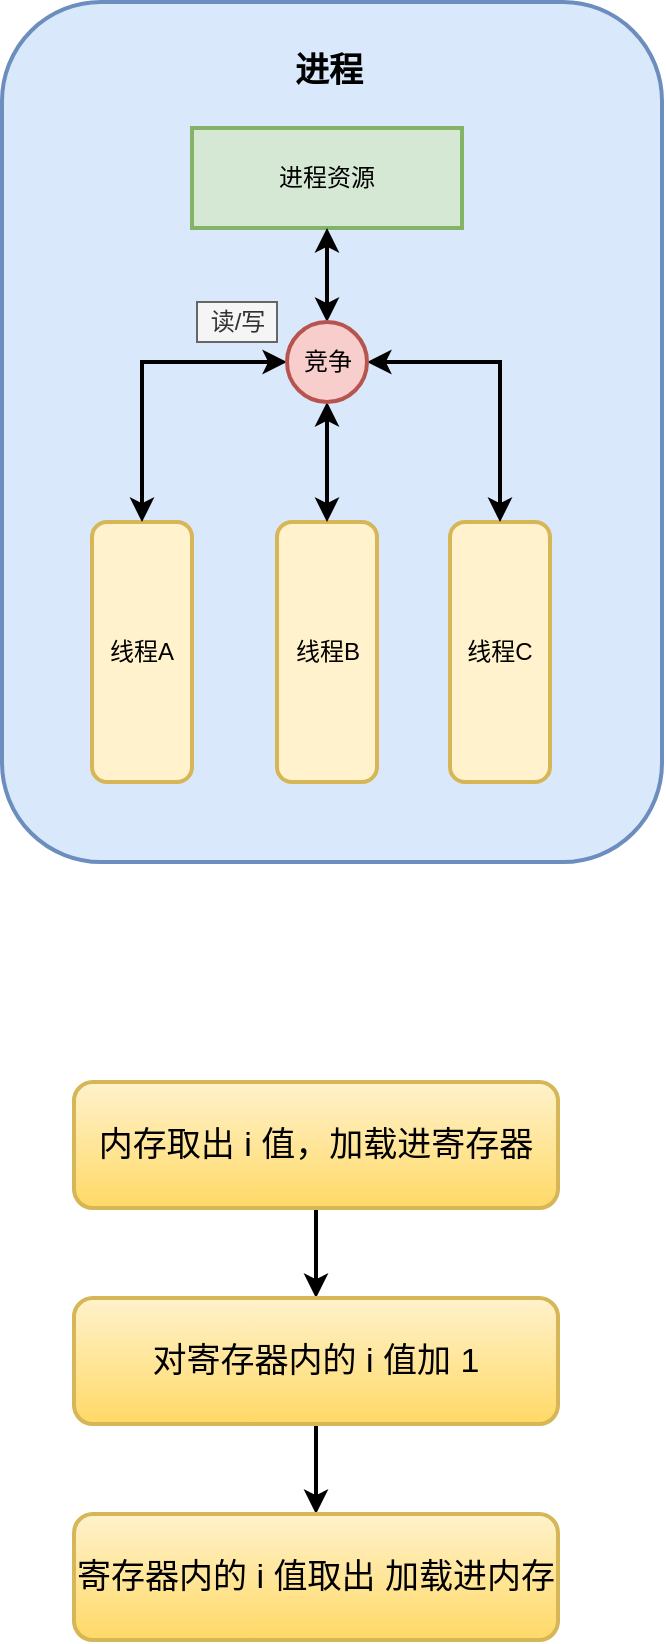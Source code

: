 <mxfile version="14.2.2" type="github" pages="4">
  <diagram id="dfUOYU3nvCvd80Qgg6J4" name="Page-1">
    <mxGraphModel dx="1422" dy="762" grid="0" gridSize="10" guides="1" tooltips="1" connect="1" arrows="1" fold="1" page="1" pageScale="1" pageWidth="827" pageHeight="1169" math="0" shadow="0">
      <root>
        <mxCell id="0" />
        <mxCell id="1" parent="0" />
        <mxCell id="VtjjFmpR8iFEWMvWRzmt-4" value="" style="rounded=1;whiteSpace=wrap;html=1;strokeWidth=2;fillColor=#dae8fc;strokeColor=#6c8ebf;" parent="1" vertex="1">
          <mxGeometry x="260" y="130" width="330" height="430" as="geometry" />
        </mxCell>
        <mxCell id="VtjjFmpR8iFEWMvWRzmt-1" value="线程A" style="rounded=1;whiteSpace=wrap;html=1;strokeWidth=2;fillColor=#fff2cc;strokeColor=#d6b656;" parent="1" vertex="1">
          <mxGeometry x="305" y="390" width="50" height="130" as="geometry" />
        </mxCell>
        <mxCell id="VtjjFmpR8iFEWMvWRzmt-6" value="&lt;span&gt;线程B&lt;/span&gt;" style="rounded=1;whiteSpace=wrap;html=1;strokeWidth=2;fillColor=#fff2cc;strokeColor=#d6b656;" parent="1" vertex="1">
          <mxGeometry x="397.5" y="390" width="50" height="130" as="geometry" />
        </mxCell>
        <mxCell id="VtjjFmpR8iFEWMvWRzmt-7" value="&lt;span&gt;线程C&lt;/span&gt;" style="rounded=1;whiteSpace=wrap;html=1;strokeWidth=2;fillColor=#fff2cc;strokeColor=#d6b656;" parent="1" vertex="1">
          <mxGeometry x="484" y="390" width="50" height="130" as="geometry" />
        </mxCell>
        <mxCell id="VtjjFmpR8iFEWMvWRzmt-8" value="进程资源" style="rounded=0;whiteSpace=wrap;html=1;strokeWidth=2;fillColor=#d5e8d4;strokeColor=#82b366;" parent="1" vertex="1">
          <mxGeometry x="355" y="193" width="135" height="50" as="geometry" />
        </mxCell>
        <mxCell id="VtjjFmpR8iFEWMvWRzmt-10" style="edgeStyle=orthogonalEdgeStyle;rounded=0;orthogonalLoop=1;jettySize=auto;html=1;entryX=0.5;entryY=1;entryDx=0;entryDy=0;strokeWidth=2;endArrow=classic;endFill=1;startArrow=classic;startFill=1;" parent="1" source="VtjjFmpR8iFEWMvWRzmt-9" target="VtjjFmpR8iFEWMvWRzmt-8" edge="1">
          <mxGeometry relative="1" as="geometry" />
        </mxCell>
        <mxCell id="VtjjFmpR8iFEWMvWRzmt-15" style="edgeStyle=orthogonalEdgeStyle;rounded=0;orthogonalLoop=1;jettySize=auto;html=1;startArrow=classic;startFill=1;endArrow=classic;endFill=1;strokeWidth=2;" parent="1" source="VtjjFmpR8iFEWMvWRzmt-9" target="VtjjFmpR8iFEWMvWRzmt-1" edge="1">
          <mxGeometry relative="1" as="geometry" />
        </mxCell>
        <mxCell id="VtjjFmpR8iFEWMvWRzmt-16" style="edgeStyle=orthogonalEdgeStyle;rounded=0;orthogonalLoop=1;jettySize=auto;html=1;startArrow=classic;startFill=1;endArrow=classic;endFill=1;strokeWidth=2;" parent="1" source="VtjjFmpR8iFEWMvWRzmt-9" target="VtjjFmpR8iFEWMvWRzmt-6" edge="1">
          <mxGeometry relative="1" as="geometry" />
        </mxCell>
        <mxCell id="VtjjFmpR8iFEWMvWRzmt-17" style="edgeStyle=orthogonalEdgeStyle;rounded=0;orthogonalLoop=1;jettySize=auto;html=1;startArrow=classic;startFill=1;endArrow=classic;endFill=1;strokeWidth=2;" parent="1" source="VtjjFmpR8iFEWMvWRzmt-9" target="VtjjFmpR8iFEWMvWRzmt-7" edge="1">
          <mxGeometry relative="1" as="geometry" />
        </mxCell>
        <mxCell id="VtjjFmpR8iFEWMvWRzmt-9" value="竞争" style="ellipse;whiteSpace=wrap;html=1;aspect=fixed;strokeWidth=2;fillColor=#f8cecc;strokeColor=#b85450;" parent="1" vertex="1">
          <mxGeometry x="402.5" y="290" width="40" height="40" as="geometry" />
        </mxCell>
        <mxCell id="VtjjFmpR8iFEWMvWRzmt-18" value="读/写" style="text;html=1;strokeColor=#666666;fillColor=#f5f5f5;align=center;verticalAlign=middle;whiteSpace=wrap;rounded=0;fontColor=#333333;" parent="1" vertex="1">
          <mxGeometry x="357.5" y="280" width="40" height="20" as="geometry" />
        </mxCell>
        <mxCell id="VtjjFmpR8iFEWMvWRzmt-19" value="进程" style="text;html=1;align=center;verticalAlign=middle;resizable=0;points=[];autosize=1;fontStyle=1;fontSize=17;" parent="1" vertex="1">
          <mxGeometry x="397.5" y="150" width="50" height="30" as="geometry" />
        </mxCell>
        <mxCell id="VtjjFmpR8iFEWMvWRzmt-25" style="edgeStyle=orthogonalEdgeStyle;rounded=0;orthogonalLoop=1;jettySize=auto;html=1;exitX=0.5;exitY=1;exitDx=0;exitDy=0;startArrow=none;startFill=0;endArrow=classic;endFill=1;strokeWidth=2;fontSize=17;" parent="1" source="VtjjFmpR8iFEWMvWRzmt-20" target="VtjjFmpR8iFEWMvWRzmt-22" edge="1">
          <mxGeometry relative="1" as="geometry" />
        </mxCell>
        <mxCell id="VtjjFmpR8iFEWMvWRzmt-20" value="内存取出 i 值，加载进寄存器" style="rounded=1;whiteSpace=wrap;html=1;strokeWidth=2;fontSize=17;fillColor=#fff2cc;strokeColor=#d6b656;gradientColor=#ffd966;" parent="1" vertex="1">
          <mxGeometry x="296" y="670" width="242" height="63" as="geometry" />
        </mxCell>
        <mxCell id="VtjjFmpR8iFEWMvWRzmt-26" style="edgeStyle=orthogonalEdgeStyle;rounded=0;orthogonalLoop=1;jettySize=auto;html=1;entryX=0.5;entryY=0;entryDx=0;entryDy=0;startArrow=none;startFill=0;endArrow=classic;endFill=1;strokeWidth=2;fontSize=17;" parent="1" source="VtjjFmpR8iFEWMvWRzmt-22" target="VtjjFmpR8iFEWMvWRzmt-23" edge="1">
          <mxGeometry relative="1" as="geometry" />
        </mxCell>
        <mxCell id="VtjjFmpR8iFEWMvWRzmt-22" value="对寄存器内的 i 值加 1" style="rounded=1;whiteSpace=wrap;html=1;strokeWidth=2;fontSize=17;fillColor=#fff2cc;strokeColor=#d6b656;gradientColor=#ffd966;" parent="1" vertex="1">
          <mxGeometry x="296" y="778" width="242" height="63" as="geometry" />
        </mxCell>
        <mxCell id="VtjjFmpR8iFEWMvWRzmt-23" value="寄存器内的 i 值取出 加载进内存" style="rounded=1;whiteSpace=wrap;html=1;strokeWidth=2;fontSize=17;fillColor=#fff2cc;strokeColor=#d6b656;gradientColor=#ffd966;" parent="1" vertex="1">
          <mxGeometry x="296" y="886" width="242" height="63" as="geometry" />
        </mxCell>
      </root>
    </mxGraphModel>
  </diagram>
  <diagram id="RKPCg4LLafldSFskQoRQ" name="Page-2">
    <mxGraphModel dx="1422" dy="706" grid="0" gridSize="10" guides="1" tooltips="1" connect="1" arrows="1" fold="1" page="1" pageScale="1" pageWidth="1169" pageHeight="1654" math="0" shadow="0">
      <root>
        <mxCell id="x2p7T0bz7fGgUV8mMHAa-0" />
        <mxCell id="x2p7T0bz7fGgUV8mMHAa-1" parent="x2p7T0bz7fGgUV8mMHAa-0" />
        <mxCell id="x2p7T0bz7fGgUV8mMHAa-2" value="时间线" style="endArrow=classic;html=1;strokeWidth=2;fontSize=17;" parent="x2p7T0bz7fGgUV8mMHAa-1" edge="1">
          <mxGeometry relative="1" as="geometry">
            <mxPoint x="117" y="431" as="sourcePoint" />
            <mxPoint x="933" y="431" as="targetPoint" />
          </mxGeometry>
        </mxCell>
        <mxCell id="x2p7T0bz7fGgUV8mMHAa-4" value="执行" style="rounded=0;whiteSpace=wrap;html=1;strokeWidth=2;fontSize=17;align=center;fillColor=#cdeb8b;strokeColor=#36393d;" parent="x2p7T0bz7fGgUV8mMHAa-1" vertex="1">
          <mxGeometry x="185" y="218" width="151" height="31" as="geometry" />
        </mxCell>
        <mxCell id="-XWK2JxRDEjS-rN-0LKX-2" value="执行" style="rounded=0;whiteSpace=wrap;html=1;strokeWidth=2;fontSize=17;align=center;fillColor=#cdeb8b;strokeColor=#36393d;" parent="x2p7T0bz7fGgUV8mMHAa-1" vertex="1">
          <mxGeometry x="336" y="218" width="151" height="31" as="geometry" />
        </mxCell>
        <mxCell id="-XWK2JxRDEjS-rN-0LKX-3" value="未执行" style="rounded=0;whiteSpace=wrap;html=1;strokeWidth=2;fontSize=17;align=center;fillColor=#ffcccc;strokeColor=#36393d;" parent="x2p7T0bz7fGgUV8mMHAa-1" vertex="1">
          <mxGeometry x="486" y="218" width="272" height="31" as="geometry" />
        </mxCell>
        <mxCell id="-XWK2JxRDEjS-rN-0LKX-4" value="执行" style="rounded=0;whiteSpace=wrap;html=1;strokeWidth=2;fontSize=17;align=center;fillColor=#cdeb8b;strokeColor=#36393d;" parent="x2p7T0bz7fGgUV8mMHAa-1" vertex="1">
          <mxGeometry x="754" y="218" width="151" height="31" as="geometry" />
        </mxCell>
        <mxCell id="-XWK2JxRDEjS-rN-0LKX-8" value="未执行" style="rounded=0;whiteSpace=wrap;html=1;strokeWidth=2;fontSize=17;align=center;fillColor=#ffcccc;strokeColor=#36393d;" parent="x2p7T0bz7fGgUV8mMHAa-1" vertex="1">
          <mxGeometry x="755" y="353" width="151" height="31" as="geometry" />
        </mxCell>
        <mxCell id="-XWK2JxRDEjS-rN-0LKX-10" value="未执行" style="rounded=0;whiteSpace=wrap;html=1;strokeWidth=2;fontSize=17;align=center;fillColor=#ffcccc;strokeColor=#36393d;" parent="x2p7T0bz7fGgUV8mMHAa-1" vertex="1">
          <mxGeometry x="185" y="353" width="301" height="31" as="geometry" />
        </mxCell>
        <mxCell id="-XWK2JxRDEjS-rN-0LKX-13" value="执行" style="rounded=0;whiteSpace=wrap;html=1;strokeWidth=2;fontSize=17;align=center;fillColor=#cdeb8b;strokeColor=#36393d;" parent="x2p7T0bz7fGgUV8mMHAa-1" vertex="1">
          <mxGeometry x="486" y="353" width="269" height="31" as="geometry" />
        </mxCell>
        <mxCell id="-XWK2JxRDEjS-rN-0LKX-14" value="" style="endArrow=none;startArrow=classic;html=1;strokeWidth=2;fontSize=17;entryX=0;entryY=1;entryDx=0;entryDy=0;exitX=1;exitY=0;exitDx=0;exitDy=0;dashed=1;startFill=1;endFill=0;" parent="x2p7T0bz7fGgUV8mMHAa-1" source="-XWK2JxRDEjS-rN-0LKX-10" target="-XWK2JxRDEjS-rN-0LKX-3" edge="1">
          <mxGeometry width="50" height="50" relative="1" as="geometry">
            <mxPoint x="462" y="327" as="sourcePoint" />
            <mxPoint x="512" y="277" as="targetPoint" />
          </mxGeometry>
        </mxCell>
        <mxCell id="-XWK2JxRDEjS-rN-0LKX-15" value="" style="endArrow=classic;startArrow=none;html=1;strokeWidth=2;fontSize=17;entryX=0;entryY=1;entryDx=0;entryDy=0;exitX=1;exitY=0;exitDx=0;exitDy=0;dashed=1;endFill=1;startFill=0;" parent="x2p7T0bz7fGgUV8mMHAa-1" source="-XWK2JxRDEjS-rN-0LKX-13" target="-XWK2JxRDEjS-rN-0LKX-4" edge="1">
          <mxGeometry width="50" height="50" relative="1" as="geometry">
            <mxPoint x="735" y="324" as="sourcePoint" />
            <mxPoint x="785" y="274" as="targetPoint" />
          </mxGeometry>
        </mxCell>
        <mxCell id="-XWK2JxRDEjS-rN-0LKX-16" value="第一步" style="text;html=1;strokeColor=none;fillColor=none;align=center;verticalAlign=middle;whiteSpace=wrap;rounded=0;fontSize=15;" parent="x2p7T0bz7fGgUV8mMHAa-1" vertex="1">
          <mxGeometry x="224.5" y="177" width="72" height="19" as="geometry" />
        </mxCell>
        <mxCell id="-XWK2JxRDEjS-rN-0LKX-19" value="第二步" style="text;html=1;strokeColor=none;fillColor=none;align=center;verticalAlign=middle;whiteSpace=wrap;rounded=0;fontSize=15;" parent="x2p7T0bz7fGgUV8mMHAa-1" vertex="1">
          <mxGeometry x="371" y="177" width="72" height="19" as="geometry" />
        </mxCell>
        <mxCell id="-XWK2JxRDEjS-rN-0LKX-20" value="第三步" style="text;html=1;strokeColor=none;fillColor=none;align=center;verticalAlign=middle;whiteSpace=wrap;rounded=0;fontSize=15;" parent="x2p7T0bz7fGgUV8mMHAa-1" vertex="1">
          <mxGeometry x="789" y="177" width="72" height="19" as="geometry" />
        </mxCell>
        <mxCell id="-XWK2JxRDEjS-rN-0LKX-21" value="三步到位" style="text;html=1;strokeColor=none;fillColor=none;align=center;verticalAlign=middle;whiteSpace=wrap;rounded=0;fontSize=15;" parent="x2p7T0bz7fGgUV8mMHAa-1" vertex="1">
          <mxGeometry x="560" y="315" width="105" height="24" as="geometry" />
        </mxCell>
        <mxCell id="-XWK2JxRDEjS-rN-0LKX-22" value="线程A" style="text;html=1;strokeColor=none;fillColor=none;align=center;verticalAlign=middle;whiteSpace=wrap;rounded=0;fontSize=15;fontStyle=1" parent="x2p7T0bz7fGgUV8mMHAa-1" vertex="1">
          <mxGeometry x="102" y="223" width="66" height="21" as="geometry" />
        </mxCell>
        <mxCell id="-XWK2JxRDEjS-rN-0LKX-23" value="线程B" style="text;html=1;strokeColor=none;fillColor=none;align=center;verticalAlign=middle;whiteSpace=wrap;rounded=0;fontSize=15;fontStyle=1" parent="x2p7T0bz7fGgUV8mMHAa-1" vertex="1">
          <mxGeometry x="102" y="358" width="66" height="21" as="geometry" />
        </mxCell>
        <mxCell id="-XWK2JxRDEjS-rN-0LKX-26" style="edgeStyle=orthogonalEdgeStyle;rounded=0;orthogonalLoop=1;jettySize=auto;html=1;entryX=0;entryY=0;entryDx=0;entryDy=0;startArrow=none;startFill=0;endArrow=classic;endFill=1;strokeWidth=2;fontSize=15;curved=1;" parent="x2p7T0bz7fGgUV8mMHAa-1" source="-XWK2JxRDEjS-rN-0LKX-25" target="-XWK2JxRDEjS-rN-0LKX-3" edge="1">
          <mxGeometry relative="1" as="geometry" />
        </mxCell>
        <mxCell id="-XWK2JxRDEjS-rN-0LKX-25" value="时间片使用完" style="ellipse;shape=cloud;whiteSpace=wrap;html=1;strokeWidth=2;fontSize=15;align=center;fillColor=#f8cecc;strokeColor=#b85450;" parent="x2p7T0bz7fGgUV8mMHAa-1" vertex="1">
          <mxGeometry x="378" y="65" width="126" height="81" as="geometry" />
        </mxCell>
        <mxCell id="-XWK2JxRDEjS-rN-0LKX-28" style="edgeStyle=orthogonalEdgeStyle;curved=1;rounded=0;orthogonalLoop=1;jettySize=auto;html=1;entryX=0;entryY=0;entryDx=0;entryDy=0;startArrow=none;startFill=0;endArrow=classic;endFill=1;strokeWidth=2;fontSize=15;" parent="x2p7T0bz7fGgUV8mMHAa-1" source="-XWK2JxRDEjS-rN-0LKX-27" target="-XWK2JxRDEjS-rN-0LKX-4" edge="1">
          <mxGeometry relative="1" as="geometry" />
        </mxCell>
        <mxCell id="-XWK2JxRDEjS-rN-0LKX-27" value="重新调度" style="ellipse;shape=cloud;whiteSpace=wrap;html=1;strokeWidth=2;fontSize=15;align=center;fillColor=#d5e8d4;strokeColor=#82b366;" parent="x2p7T0bz7fGgUV8mMHAa-1" vertex="1">
          <mxGeometry x="714" y="65" width="126" height="81" as="geometry" />
        </mxCell>
        <mxCell id="VlO-5rjlnAQAFoWZROSW-22" style="edgeStyle=orthogonalEdgeStyle;rounded=0;orthogonalLoop=1;jettySize=auto;html=1;strokeWidth=2;" parent="x2p7T0bz7fGgUV8mMHAa-1" source="VlO-5rjlnAQAFoWZROSW-0" edge="1">
          <mxGeometry relative="1" as="geometry">
            <mxPoint x="397" y="993" as="targetPoint" />
          </mxGeometry>
        </mxCell>
        <mxCell id="VlO-5rjlnAQAFoWZROSW-0" value="线程A" style="rounded=1;whiteSpace=wrap;html=1;strokeWidth=2;fillColor=#fff2cc;strokeColor=#d6b656;" parent="x2p7T0bz7fGgUV8mMHAa-1" vertex="1">
          <mxGeometry x="337" y="549" width="120" height="60" as="geometry" />
        </mxCell>
        <mxCell id="VlO-5rjlnAQAFoWZROSW-24" style="edgeStyle=orthogonalEdgeStyle;rounded=0;orthogonalLoop=1;jettySize=auto;html=1;strokeWidth=2;" parent="x2p7T0bz7fGgUV8mMHAa-1" source="VlO-5rjlnAQAFoWZROSW-2" edge="1">
          <mxGeometry relative="1" as="geometry">
            <mxPoint x="639" y="994" as="targetPoint" />
          </mxGeometry>
        </mxCell>
        <mxCell id="VlO-5rjlnAQAFoWZROSW-2" value="线程B" style="rounded=1;whiteSpace=wrap;html=1;strokeWidth=2;fillColor=#fff2cc;strokeColor=#d6b656;" parent="x2p7T0bz7fGgUV8mMHAa-1" vertex="1">
          <mxGeometry x="579" y="552" width="120" height="60" as="geometry" />
        </mxCell>
        <mxCell id="VlO-5rjlnAQAFoWZROSW-17" value="临界区" style="rounded=1;whiteSpace=wrap;html=1;strokeWidth=2;shadow=0;sketch=0;glass=0;fillColor=#d5e8d4;strokeColor=#82b366;" parent="x2p7T0bz7fGgUV8mMHAa-1" vertex="1">
          <mxGeometry x="384.75" y="720" width="24.5" height="106" as="geometry" />
        </mxCell>
        <mxCell id="VlO-5rjlnAQAFoWZROSW-23" value="阻塞" style="rounded=1;whiteSpace=wrap;html=1;strokeWidth=2;shadow=0;sketch=0;glass=0;fillColor=#f8cecc;strokeColor=#b85450;" parent="x2p7T0bz7fGgUV8mMHAa-1" vertex="1">
          <mxGeometry x="626.75" y="720" width="24.5" height="106" as="geometry" />
        </mxCell>
        <mxCell id="VlO-5rjlnAQAFoWZROSW-25" value="临界区" style="rounded=1;whiteSpace=wrap;html=1;strokeWidth=2;shadow=0;sketch=0;glass=0;fillColor=#d5e8d4;strokeColor=#82b366;" parent="x2p7T0bz7fGgUV8mMHAa-1" vertex="1">
          <mxGeometry x="626.75" y="829" width="24.5" height="106" as="geometry" />
        </mxCell>
        <mxCell id="VlO-5rjlnAQAFoWZROSW-32" style="edgeStyle=orthogonalEdgeStyle;rounded=0;orthogonalLoop=1;jettySize=auto;html=1;entryX=0;entryY=0;entryDx=0;entryDy=0;strokeWidth=2;curved=1;" parent="x2p7T0bz7fGgUV8mMHAa-1" source="VlO-5rjlnAQAFoWZROSW-31" target="VlO-5rjlnAQAFoWZROSW-17" edge="1">
          <mxGeometry relative="1" as="geometry" />
        </mxCell>
        <mxCell id="VlO-5rjlnAQAFoWZROSW-31" value="线程A进入临界区" style="ellipse;shape=cloud;whiteSpace=wrap;html=1;rounded=1;shadow=0;glass=0;sketch=0;strokeColor=#666666;strokeWidth=2;fillColor=#f5f5f5;fontColor=#333333;" parent="x2p7T0bz7fGgUV8mMHAa-1" vertex="1">
          <mxGeometry x="202" y="636" width="133.5" height="78" as="geometry" />
        </mxCell>
        <mxCell id="VlO-5rjlnAQAFoWZROSW-34" style="edgeStyle=orthogonalEdgeStyle;curved=1;rounded=0;orthogonalLoop=1;jettySize=auto;html=1;entryX=0;entryY=1;entryDx=0;entryDy=0;strokeWidth=2;" parent="x2p7T0bz7fGgUV8mMHAa-1" source="VlO-5rjlnAQAFoWZROSW-33" target="VlO-5rjlnAQAFoWZROSW-17" edge="1">
          <mxGeometry relative="1" as="geometry" />
        </mxCell>
        <mxCell id="VlO-5rjlnAQAFoWZROSW-33" value="线程A离开临界区" style="ellipse;shape=cloud;whiteSpace=wrap;html=1;rounded=1;shadow=0;glass=0;sketch=0;strokeColor=#666666;strokeWidth=2;fillColor=#f5f5f5;fontColor=#333333;" parent="x2p7T0bz7fGgUV8mMHAa-1" vertex="1">
          <mxGeometry x="200" y="823" width="133.5" height="78" as="geometry" />
        </mxCell>
        <mxCell id="VlO-5rjlnAQAFoWZROSW-36" style="edgeStyle=orthogonalEdgeStyle;curved=1;rounded=0;orthogonalLoop=1;jettySize=auto;html=1;strokeWidth=2;" parent="x2p7T0bz7fGgUV8mMHAa-1" source="VlO-5rjlnAQAFoWZROSW-35" edge="1">
          <mxGeometry relative="1" as="geometry">
            <mxPoint x="654" y="719" as="targetPoint" />
          </mxGeometry>
        </mxCell>
        <mxCell id="VlO-5rjlnAQAFoWZROSW-35" value="线程B进入临界区失败阻塞" style="ellipse;shape=cloud;whiteSpace=wrap;html=1;rounded=1;shadow=0;glass=0;sketch=0;strokeColor=#666666;strokeWidth=2;fillColor=#f5f5f5;fontColor=#333333;" parent="x2p7T0bz7fGgUV8mMHAa-1" vertex="1">
          <mxGeometry x="690" y="621" width="201" height="90" as="geometry" />
        </mxCell>
        <mxCell id="VlO-5rjlnAQAFoWZROSW-37" value="" style="endArrow=classic;html=1;strokeWidth=2;entryX=0.75;entryY=0;entryDx=0;entryDy=0;dashed=1;" parent="x2p7T0bz7fGgUV8mMHAa-1" target="VlO-5rjlnAQAFoWZROSW-17" edge="1">
          <mxGeometry width="50" height="50" relative="1" as="geometry">
            <mxPoint x="626" y="720" as="sourcePoint" />
            <mxPoint x="543" y="720" as="targetPoint" />
          </mxGeometry>
        </mxCell>
        <mxCell id="VlO-5rjlnAQAFoWZROSW-38" value="" style="endArrow=classic;html=1;strokeWidth=2;entryX=0.75;entryY=0;entryDx=0;entryDy=0;dashed=1;" parent="x2p7T0bz7fGgUV8mMHAa-1" edge="1">
          <mxGeometry width="50" height="50" relative="1" as="geometry">
            <mxPoint x="626.75" y="825" as="sourcePoint" />
            <mxPoint x="403.875" y="825" as="targetPoint" />
          </mxGeometry>
        </mxCell>
        <mxCell id="VlO-5rjlnAQAFoWZROSW-45" style="edgeStyle=orthogonalEdgeStyle;curved=1;rounded=0;orthogonalLoop=1;jettySize=auto;html=1;entryX=1.153;entryY=0.094;entryDx=0;entryDy=0;entryPerimeter=0;strokeWidth=2;" parent="x2p7T0bz7fGgUV8mMHAa-1" source="VlO-5rjlnAQAFoWZROSW-42" target="VlO-5rjlnAQAFoWZROSW-25" edge="1">
          <mxGeometry relative="1" as="geometry" />
        </mxCell>
        <mxCell id="VlO-5rjlnAQAFoWZROSW-42" value="线程B进入临界区" style="ellipse;shape=cloud;whiteSpace=wrap;html=1;rounded=1;shadow=0;glass=0;sketch=0;strokeColor=#666666;strokeWidth=2;fillColor=#f5f5f5;fontColor=#333333;" parent="x2p7T0bz7fGgUV8mMHAa-1" vertex="1">
          <mxGeometry x="729" y="748" width="133.5" height="78" as="geometry" />
        </mxCell>
        <mxCell id="VlO-5rjlnAQAFoWZROSW-46" style="edgeStyle=orthogonalEdgeStyle;curved=1;rounded=0;orthogonalLoop=1;jettySize=auto;html=1;entryX=1;entryY=1;entryDx=0;entryDy=0;strokeWidth=2;" parent="x2p7T0bz7fGgUV8mMHAa-1" source="VlO-5rjlnAQAFoWZROSW-43" target="VlO-5rjlnAQAFoWZROSW-25" edge="1">
          <mxGeometry relative="1" as="geometry" />
        </mxCell>
        <mxCell id="VlO-5rjlnAQAFoWZROSW-43" value="线程B离开临界区" style="ellipse;shape=cloud;whiteSpace=wrap;html=1;rounded=1;shadow=0;glass=0;sketch=0;strokeColor=#666666;strokeWidth=2;fillColor=#f5f5f5;fontColor=#333333;" parent="x2p7T0bz7fGgUV8mMHAa-1" vertex="1">
          <mxGeometry x="735" y="919" width="133.5" height="78" as="geometry" />
        </mxCell>
        <mxCell id="wIPMIJS7L8fsXqEHlJ6a-1" style="edgeStyle=orthogonalEdgeStyle;rounded=0;orthogonalLoop=1;jettySize=auto;html=1;strokeWidth=2;" edge="1" parent="x2p7T0bz7fGgUV8mMHAa-1" source="wIPMIJS7L8fsXqEHlJ6a-2">
          <mxGeometry relative="1" as="geometry">
            <mxPoint x="399" y="1577" as="targetPoint" />
          </mxGeometry>
        </mxCell>
        <mxCell id="wIPMIJS7L8fsXqEHlJ6a-2" value="线程A" style="rounded=1;whiteSpace=wrap;html=1;strokeWidth=2;fillColor=#fff2cc;strokeColor=#d6b656;" vertex="1" parent="x2p7T0bz7fGgUV8mMHAa-1">
          <mxGeometry x="339" y="1133" width="120" height="60" as="geometry" />
        </mxCell>
        <mxCell id="wIPMIJS7L8fsXqEHlJ6a-3" style="edgeStyle=orthogonalEdgeStyle;rounded=0;orthogonalLoop=1;jettySize=auto;html=1;strokeWidth=2;" edge="1" parent="x2p7T0bz7fGgUV8mMHAa-1" source="wIPMIJS7L8fsXqEHlJ6a-4">
          <mxGeometry relative="1" as="geometry">
            <mxPoint x="641" y="1578" as="targetPoint" />
          </mxGeometry>
        </mxCell>
        <mxCell id="wIPMIJS7L8fsXqEHlJ6a-4" value="线程B" style="rounded=1;whiteSpace=wrap;html=1;strokeWidth=2;fillColor=#fff2cc;strokeColor=#d6b656;" vertex="1" parent="x2p7T0bz7fGgUV8mMHAa-1">
          <mxGeometry x="581" y="1136" width="120" height="60" as="geometry" />
        </mxCell>
        <mxCell id="wIPMIJS7L8fsXqEHlJ6a-5" value="临界区" style="rounded=1;whiteSpace=wrap;html=1;strokeWidth=2;shadow=0;sketch=0;glass=0;fillColor=#d5e8d4;strokeColor=#82b366;" vertex="1" parent="x2p7T0bz7fGgUV8mMHAa-1">
          <mxGeometry x="386.75" y="1304" width="24.5" height="106" as="geometry" />
        </mxCell>
        <mxCell id="wIPMIJS7L8fsXqEHlJ6a-6" value="阻塞" style="rounded=1;whiteSpace=wrap;html=1;strokeWidth=2;shadow=0;sketch=0;glass=0;fillColor=#f8cecc;strokeColor=#b85450;" vertex="1" parent="x2p7T0bz7fGgUV8mMHAa-1">
          <mxGeometry x="628.75" y="1304" width="24.5" height="106" as="geometry" />
        </mxCell>
        <mxCell id="wIPMIJS7L8fsXqEHlJ6a-7" value="临界区" style="rounded=1;whiteSpace=wrap;html=1;strokeWidth=2;shadow=0;sketch=0;glass=0;fillColor=#d5e8d4;strokeColor=#82b366;" vertex="1" parent="x2p7T0bz7fGgUV8mMHAa-1">
          <mxGeometry x="628.75" y="1413" width="24.5" height="106" as="geometry" />
        </mxCell>
        <mxCell id="wIPMIJS7L8fsXqEHlJ6a-14" value="" style="endArrow=classic;html=1;strokeWidth=2;entryX=0.75;entryY=0;entryDx=0;entryDy=0;dashed=1;" edge="1" parent="x2p7T0bz7fGgUV8mMHAa-1" target="wIPMIJS7L8fsXqEHlJ6a-5">
          <mxGeometry width="50" height="50" relative="1" as="geometry">
            <mxPoint x="628" y="1304" as="sourcePoint" />
            <mxPoint x="545" y="1304" as="targetPoint" />
          </mxGeometry>
        </mxCell>
        <mxCell id="wIPMIJS7L8fsXqEHlJ6a-15" value="" style="endArrow=classic;html=1;strokeWidth=2;entryX=0.75;entryY=0;entryDx=0;entryDy=0;dashed=1;" edge="1" parent="x2p7T0bz7fGgUV8mMHAa-1">
          <mxGeometry width="50" height="50" relative="1" as="geometry">
            <mxPoint x="628.75" y="1409" as="sourcePoint" />
            <mxPoint x="405.875" y="1409" as="targetPoint" />
          </mxGeometry>
        </mxCell>
        <mxCell id="wIPMIJS7L8fsXqEHlJ6a-22" style="edgeStyle=orthogonalEdgeStyle;rounded=0;orthogonalLoop=1;jettySize=auto;html=1;entryX=0;entryY=0;entryDx=0;entryDy=0;strokeWidth=2;curved=1;" edge="1" parent="x2p7T0bz7fGgUV8mMHAa-1" source="wIPMIJS7L8fsXqEHlJ6a-20" target="wIPMIJS7L8fsXqEHlJ6a-5">
          <mxGeometry relative="1" as="geometry" />
        </mxCell>
        <mxCell id="wIPMIJS7L8fsXqEHlJ6a-20" value="" style="aspect=fixed;pointerEvents=1;shadow=0;dashed=0;html=1;strokeColor=none;labelPosition=center;verticalLabelPosition=bottom;verticalAlign=top;align=center;fillColor=#00188D;shape=mxgraph.mscae.enterprise.lock" vertex="1" parent="x2p7T0bz7fGgUV8mMHAa-1">
          <mxGeometry x="305" y="1229" width="39" height="50" as="geometry" />
        </mxCell>
        <mxCell id="wIPMIJS7L8fsXqEHlJ6a-23" style="edgeStyle=orthogonalEdgeStyle;curved=1;rounded=0;orthogonalLoop=1;jettySize=auto;html=1;entryX=0;entryY=1;entryDx=0;entryDy=0;strokeWidth=2;" edge="1" parent="x2p7T0bz7fGgUV8mMHAa-1" source="wIPMIJS7L8fsXqEHlJ6a-21" target="wIPMIJS7L8fsXqEHlJ6a-5">
          <mxGeometry relative="1" as="geometry" />
        </mxCell>
        <mxCell id="wIPMIJS7L8fsXqEHlJ6a-21" value="" style="aspect=fixed;pointerEvents=1;shadow=0;dashed=0;html=1;strokeColor=none;labelPosition=center;verticalLabelPosition=bottom;verticalAlign=top;align=center;fillColor=#00188D;shape=mxgraph.mscae.enterprise.lock_unlocked" vertex="1" parent="x2p7T0bz7fGgUV8mMHAa-1">
          <mxGeometry x="307" y="1420" width="37" height="50" as="geometry" />
        </mxCell>
        <mxCell id="wIPMIJS7L8fsXqEHlJ6a-25" value="上锁成功" style="text;html=1;align=center;verticalAlign=middle;resizable=0;points=[];autosize=1;fontStyle=1;fontSize=14;" vertex="1" parent="x2p7T0bz7fGgUV8mMHAa-1">
          <mxGeometry x="291.5" y="1283" width="66" height="21" as="geometry" />
        </mxCell>
        <mxCell id="wIPMIJS7L8fsXqEHlJ6a-26" value="解锁成功" style="text;html=1;align=center;verticalAlign=middle;resizable=0;points=[];autosize=1;fontStyle=1;fontSize=14;" vertex="1" parent="x2p7T0bz7fGgUV8mMHAa-1">
          <mxGeometry x="292.5" y="1478" width="66" height="21" as="geometry" />
        </mxCell>
        <mxCell id="wIPMIJS7L8fsXqEHlJ6a-29" style="edgeStyle=orthogonalEdgeStyle;curved=1;rounded=0;orthogonalLoop=1;jettySize=auto;html=1;entryX=1;entryY=0;entryDx=0;entryDy=0;strokeWidth=2;fontSize=14;" edge="1" parent="x2p7T0bz7fGgUV8mMHAa-1" source="wIPMIJS7L8fsXqEHlJ6a-28" target="wIPMIJS7L8fsXqEHlJ6a-6">
          <mxGeometry relative="1" as="geometry" />
        </mxCell>
        <mxCell id="wIPMIJS7L8fsXqEHlJ6a-28" value="" style="aspect=fixed;pointerEvents=1;shadow=0;dashed=0;html=1;strokeColor=none;labelPosition=center;verticalLabelPosition=bottom;verticalAlign=top;align=center;shape=mxgraph.mscae.enterprise.lock;labelBackgroundColor=none;labelBorderColor=none;fillColor=#8D0827;" vertex="1" parent="x2p7T0bz7fGgUV8mMHAa-1">
          <mxGeometry x="699" y="1233" width="39" height="50" as="geometry" />
        </mxCell>
        <mxCell id="wIPMIJS7L8fsXqEHlJ6a-30" value="上锁失败" style="text;html=1;align=center;verticalAlign=middle;resizable=0;points=[];autosize=1;fontStyle=1;fontSize=14;" vertex="1" parent="x2p7T0bz7fGgUV8mMHAa-1">
          <mxGeometry x="685.5" y="1291" width="66" height="21" as="geometry" />
        </mxCell>
        <mxCell id="wIPMIJS7L8fsXqEHlJ6a-33" style="edgeStyle=orthogonalEdgeStyle;curved=1;rounded=0;orthogonalLoop=1;jettySize=auto;html=1;strokeWidth=2;fontSize=14;" edge="1" parent="x2p7T0bz7fGgUV8mMHAa-1" source="wIPMIJS7L8fsXqEHlJ6a-31">
          <mxGeometry relative="1" as="geometry">
            <mxPoint x="658" y="1421" as="targetPoint" />
          </mxGeometry>
        </mxCell>
        <mxCell id="wIPMIJS7L8fsXqEHlJ6a-31" value="" style="aspect=fixed;pointerEvents=1;shadow=0;dashed=0;html=1;strokeColor=none;labelPosition=center;verticalLabelPosition=bottom;verticalAlign=top;align=center;fillColor=#00188D;shape=mxgraph.mscae.enterprise.lock" vertex="1" parent="x2p7T0bz7fGgUV8mMHAa-1">
          <mxGeometry x="699" y="1360" width="39" height="50" as="geometry" />
        </mxCell>
        <mxCell id="wIPMIJS7L8fsXqEHlJ6a-32" value="唤醒&amp;amp;&amp;amp;上锁成功" style="text;html=1;align=center;verticalAlign=middle;resizable=0;points=[];autosize=1;fontStyle=1;fontSize=14;" vertex="1" parent="x2p7T0bz7fGgUV8mMHAa-1">
          <mxGeometry x="673" y="1418" width="114" height="21" as="geometry" />
        </mxCell>
        <mxCell id="wIPMIJS7L8fsXqEHlJ6a-35" style="edgeStyle=orthogonalEdgeStyle;curved=1;rounded=0;orthogonalLoop=1;jettySize=auto;html=1;entryX=1;entryY=1;entryDx=0;entryDy=0;strokeWidth=2;fontSize=14;" edge="1" parent="x2p7T0bz7fGgUV8mMHAa-1" source="wIPMIJS7L8fsXqEHlJ6a-34" target="wIPMIJS7L8fsXqEHlJ6a-7">
          <mxGeometry relative="1" as="geometry" />
        </mxCell>
        <mxCell id="wIPMIJS7L8fsXqEHlJ6a-34" value="" style="aspect=fixed;pointerEvents=1;shadow=0;dashed=0;html=1;strokeColor=none;labelPosition=center;verticalLabelPosition=bottom;verticalAlign=top;align=center;fillColor=#00188D;shape=mxgraph.mscae.enterprise.lock_unlocked" vertex="1" parent="x2p7T0bz7fGgUV8mMHAa-1">
          <mxGeometry x="699" y="1519" width="37" height="50" as="geometry" />
        </mxCell>
        <mxCell id="wIPMIJS7L8fsXqEHlJ6a-37" value="解锁成功" style="text;html=1;align=center;verticalAlign=middle;resizable=0;points=[];autosize=1;fontStyle=1;fontSize=14;" vertex="1" parent="x2p7T0bz7fGgUV8mMHAa-1">
          <mxGeometry x="684.5" y="1578" width="66" height="21" as="geometry" />
        </mxCell>
      </root>
    </mxGraphModel>
  </diagram>
  <diagram id="HmpQlwjwyJ7gjSmfwGhH" name="Page-3">
    <mxGraphModel dx="1422" dy="762" grid="0" gridSize="10" guides="1" tooltips="1" connect="1" arrows="1" fold="1" page="1" pageScale="1" pageWidth="1169" pageHeight="1654" math="0" shadow="0">
      <root>
        <mxCell id="CEcqncnBPIk6HU4p2-5_-0" />
        <mxCell id="CEcqncnBPIk6HU4p2-5_-1" parent="CEcqncnBPIk6HU4p2-5_-0" />
        <mxCell id="CEcqncnBPIk6HU4p2-5_-3" style="rounded=0;orthogonalLoop=1;jettySize=auto;html=1;strokeWidth=2;" parent="CEcqncnBPIk6HU4p2-5_-1" source="CEcqncnBPIk6HU4p2-5_-2" target="CEcqncnBPIk6HU4p2-5_-4" edge="1">
          <mxGeometry relative="1" as="geometry">
            <mxPoint x="317" y="294" as="targetPoint" />
          </mxGeometry>
        </mxCell>
        <mxCell id="CEcqncnBPIk6HU4p2-5_-2" value="开发功能" style="rounded=1;whiteSpace=wrap;html=1;shadow=0;glass=0;sketch=0;strokeColor=#82b366;strokeWidth=2;fillColor=#d5e8d4;" parent="CEcqncnBPIk6HU4p2-5_-1" vertex="1">
          <mxGeometry x="252" y="160" width="129" height="56" as="geometry" />
        </mxCell>
        <mxCell id="CEcqncnBPIk6HU4p2-5_-6" style="edgeStyle=orthogonalEdgeStyle;curved=1;rounded=0;orthogonalLoop=1;jettySize=auto;html=1;exitX=0.5;exitY=1;exitDx=0;exitDy=0;strokeWidth=2;" parent="CEcqncnBPIk6HU4p2-5_-1" source="CEcqncnBPIk6HU4p2-5_-4" target="CEcqncnBPIk6HU4p2-5_-5" edge="1">
          <mxGeometry relative="1" as="geometry" />
        </mxCell>
        <mxCell id="CEcqncnBPIk6HU4p2-5_-4" value="开发功能完成" style="rounded=1;whiteSpace=wrap;html=1;shadow=0;glass=0;sketch=0;strokeColor=#82b366;strokeWidth=2;fillColor=#d5e8d4;" parent="CEcqncnBPIk6HU4p2-5_-1" vertex="1">
          <mxGeometry x="252" y="300" width="129" height="56" as="geometry" />
        </mxCell>
        <mxCell id="CEcqncnBPIk6HU4p2-5_-7" style="edgeStyle=none;rounded=0;orthogonalLoop=1;jettySize=auto;html=1;strokeWidth=2;dashed=1;" parent="CEcqncnBPIk6HU4p2-5_-1" source="CEcqncnBPIk6HU4p2-5_-5" target="CEcqncnBPIk6HU4p2-5_-8" edge="1">
          <mxGeometry relative="1" as="geometry">
            <mxPoint x="317" y="525" as="targetPoint" />
          </mxGeometry>
        </mxCell>
        <mxCell id="CEcqncnBPIk6HU4p2-5_-26" style="edgeStyle=orthogonalEdgeStyle;rounded=0;orthogonalLoop=1;jettySize=auto;html=1;exitX=1;exitY=0.5;exitDx=0;exitDy=0;entryX=0;entryY=0.5;entryDx=0;entryDy=0;dashed=1;strokeWidth=2;" parent="CEcqncnBPIk6HU4p2-5_-1" source="CEcqncnBPIk6HU4p2-5_-5" target="CEcqncnBPIk6HU4p2-5_-17" edge="1">
          <mxGeometry relative="1" as="geometry" />
        </mxCell>
        <mxCell id="CEcqncnBPIk6HU4p2-5_-27" value="唤醒" style="edgeLabel;html=1;align=center;verticalAlign=middle;resizable=0;points=[];" parent="CEcqncnBPIk6HU4p2-5_-26" vertex="1" connectable="0">
          <mxGeometry x="-0.132" y="-4" relative="1" as="geometry">
            <mxPoint x="5" y="-7" as="offset" />
          </mxGeometry>
        </mxCell>
        <mxCell id="CEcqncnBPIk6HU4p2-5_-5" value="通知质量管控测试" style="rounded=1;whiteSpace=wrap;html=1;shadow=0;glass=0;sketch=0;strokeColor=#d6b656;strokeWidth=2;fillColor=#fff2cc;" parent="CEcqncnBPIk6HU4p2-5_-1" vertex="1">
          <mxGeometry x="252" y="422" width="129" height="56" as="geometry" />
        </mxCell>
        <mxCell id="CEcqncnBPIk6HU4p2-5_-11" style="edgeStyle=none;rounded=0;orthogonalLoop=1;jettySize=auto;html=1;entryX=0.5;entryY=0;entryDx=0;entryDy=0;strokeWidth=2;" parent="CEcqncnBPIk6HU4p2-5_-1" source="CEcqncnBPIk6HU4p2-5_-8" target="CEcqncnBPIk6HU4p2-5_-10" edge="1">
          <mxGeometry relative="1" as="geometry" />
        </mxCell>
        <mxCell id="CEcqncnBPIk6HU4p2-5_-8" value="等待质量管控通知&lt;span style=&quot;color: rgba(0 , 0 , 0 , 0) ; font-family: monospace ; font-size: 0px&quot;&gt;%3CmxGraphModel%3E%3Croot%3E%3CmxCell%20id%3D%220%22%2F%3E%3CmxCell%20id%3D%221%22%20parent%3D%220%22%2F%3E%3CmxCell%20id%3D%222%22%20value%3D%22%E9%80%9A%E7%9F%A5%E8%B4%A8%E9%87%8F%E7%AE%A1%E6%8E%A7%E6%B5%8B%E8%AF%95%22%20style%3D%22rounded%3D1%3BwhiteSpace%3Dwrap%3Bhtml%3D1%3Bshadow%3D0%3Bglass%3D0%3Bsketch%3D0%3BstrokeColor%3D%23000000%3BstrokeWidth%3D2%3BfillColor%3D%23ffffff%3B%22%20vertex%3D%221%22%20parent%3D%221%22%3E%3CmxGeometry%20x%3D%22252%22%20y%3D%22422%22%20width%3D%22129%22%20height%3D%2256%22%20as%3D%22geometry%22%2F%3E%3C%2FmxCell%3E%3C%2Froot%3E%3C%2FmxGraphModel%3Es&lt;/span&gt;" style="rounded=1;whiteSpace=wrap;html=1;shadow=0;glass=0;sketch=0;strokeColor=#b85450;strokeWidth=2;fillColor=#f8cecc;" parent="CEcqncnBPIk6HU4p2-5_-1" vertex="1">
          <mxGeometry x="252" y="550" width="129" height="56" as="geometry" />
        </mxCell>
        <mxCell id="CEcqncnBPIk6HU4p2-5_-23" style="rounded=0;orthogonalLoop=1;jettySize=auto;html=1;exitX=0.5;exitY=1;exitDx=0;exitDy=0;entryX=0;entryY=0.5;entryDx=0;entryDy=0;strokeWidth=2;edgeStyle=orthogonalEdgeStyle;" parent="CEcqncnBPIk6HU4p2-5_-1" source="CEcqncnBPIk6HU4p2-5_-10" target="CEcqncnBPIk6HU4p2-5_-2" edge="1">
          <mxGeometry relative="1" as="geometry" />
        </mxCell>
        <mxCell id="CEcqncnBPIk6HU4p2-5_-10" value="修复bug" style="rounded=1;whiteSpace=wrap;html=1;shadow=0;glass=0;sketch=0;strokeColor=#82b366;strokeWidth=2;fillColor=#d5e8d4;" parent="CEcqncnBPIk6HU4p2-5_-1" vertex="1">
          <mxGeometry x="252" y="672" width="129" height="56" as="geometry" />
        </mxCell>
        <mxCell id="CEcqncnBPIk6HU4p2-5_-12" style="rounded=0;orthogonalLoop=1;jettySize=auto;html=1;strokeWidth=2;" parent="CEcqncnBPIk6HU4p2-5_-1" source="CEcqncnBPIk6HU4p2-5_-13" target="CEcqncnBPIk6HU4p2-5_-15" edge="1">
          <mxGeometry relative="1" as="geometry">
            <mxPoint x="635" y="294" as="targetPoint" />
          </mxGeometry>
        </mxCell>
        <mxCell id="CEcqncnBPIk6HU4p2-5_-13" value="测试功能" style="rounded=1;whiteSpace=wrap;html=1;shadow=0;glass=0;sketch=0;strokeColor=#82b366;strokeWidth=2;fillColor=#d5e8d4;" parent="CEcqncnBPIk6HU4p2-5_-1" vertex="1">
          <mxGeometry x="570" y="160" width="129" height="56" as="geometry" />
        </mxCell>
        <mxCell id="CEcqncnBPIk6HU4p2-5_-14" style="edgeStyle=orthogonalEdgeStyle;curved=1;rounded=0;orthogonalLoop=1;jettySize=auto;html=1;exitX=0.5;exitY=1;exitDx=0;exitDy=0;strokeWidth=2;dashed=1;" parent="CEcqncnBPIk6HU4p2-5_-1" source="CEcqncnBPIk6HU4p2-5_-15" target="CEcqncnBPIk6HU4p2-5_-17" edge="1">
          <mxGeometry relative="1" as="geometry" />
        </mxCell>
        <mxCell id="CEcqncnBPIk6HU4p2-5_-15" value="功能是否完成？" style="rounded=1;whiteSpace=wrap;html=1;shadow=0;glass=0;sketch=0;strokeColor=#82b366;strokeWidth=2;fillColor=#d5e8d4;" parent="CEcqncnBPIk6HU4p2-5_-1" vertex="1">
          <mxGeometry x="570" y="300" width="129" height="56" as="geometry" />
        </mxCell>
        <mxCell id="CEcqncnBPIk6HU4p2-5_-16" style="edgeStyle=none;rounded=0;orthogonalLoop=1;jettySize=auto;html=1;strokeWidth=2;" parent="CEcqncnBPIk6HU4p2-5_-1" source="CEcqncnBPIk6HU4p2-5_-17" target="CEcqncnBPIk6HU4p2-5_-19" edge="1">
          <mxGeometry relative="1" as="geometry">
            <mxPoint x="635" y="525" as="targetPoint" />
          </mxGeometry>
        </mxCell>
        <mxCell id="CEcqncnBPIk6HU4p2-5_-17" value="等待研发通知" style="rounded=1;whiteSpace=wrap;html=1;shadow=0;glass=0;sketch=0;strokeColor=#b85450;strokeWidth=2;fillColor=#f8cecc;" parent="CEcqncnBPIk6HU4p2-5_-1" vertex="1">
          <mxGeometry x="570" y="422" width="129" height="56" as="geometry" />
        </mxCell>
        <mxCell id="CEcqncnBPIk6HU4p2-5_-18" style="edgeStyle=none;rounded=0;orthogonalLoop=1;jettySize=auto;html=1;entryX=0.5;entryY=0;entryDx=0;entryDy=0;strokeWidth=2;" parent="CEcqncnBPIk6HU4p2-5_-1" source="CEcqncnBPIk6HU4p2-5_-19" target="CEcqncnBPIk6HU4p2-5_-20" edge="1">
          <mxGeometry relative="1" as="geometry" />
        </mxCell>
        <mxCell id="CEcqncnBPIk6HU4p2-5_-19" value="测试功能" style="rounded=1;whiteSpace=wrap;html=1;shadow=0;glass=0;sketch=0;strokeColor=#82b366;strokeWidth=2;fillColor=#d5e8d4;" parent="CEcqncnBPIk6HU4p2-5_-1" vertex="1">
          <mxGeometry x="570" y="550" width="129" height="56" as="geometry" />
        </mxCell>
        <mxCell id="CEcqncnBPIk6HU4p2-5_-21" style="edgeStyle=orthogonalEdgeStyle;rounded=0;orthogonalLoop=1;jettySize=auto;html=1;strokeWidth=2;entryX=1;entryY=0.5;entryDx=0;entryDy=0;" parent="CEcqncnBPIk6HU4p2-5_-1" source="CEcqncnBPIk6HU4p2-5_-20" target="CEcqncnBPIk6HU4p2-5_-13" edge="1">
          <mxGeometry relative="1" as="geometry">
            <mxPoint x="1098" y="394" as="targetPoint" />
            <Array as="points">
              <mxPoint x="635" y="751" />
              <mxPoint x="719" y="751" />
              <mxPoint x="719" y="188" />
            </Array>
          </mxGeometry>
        </mxCell>
        <mxCell id="CEcqncnBPIk6HU4p2-5_-28" style="edgeStyle=orthogonalEdgeStyle;rounded=0;orthogonalLoop=1;jettySize=auto;html=1;entryX=1;entryY=0.5;entryDx=0;entryDy=0;dashed=1;strokeWidth=2;" parent="CEcqncnBPIk6HU4p2-5_-1" source="CEcqncnBPIk6HU4p2-5_-20" target="CEcqncnBPIk6HU4p2-5_-8" edge="1">
          <mxGeometry relative="1" as="geometry" />
        </mxCell>
        <mxCell id="CEcqncnBPIk6HU4p2-5_-29" value="唤醒" style="edgeLabel;html=1;align=center;verticalAlign=middle;resizable=0;points=[];" parent="CEcqncnBPIk6HU4p2-5_-28" vertex="1" connectable="0">
          <mxGeometry x="0.077" y="4" relative="1" as="geometry">
            <mxPoint x="1.5" y="8.5" as="offset" />
          </mxGeometry>
        </mxCell>
        <mxCell id="CEcqncnBPIk6HU4p2-5_-20" value="通知研发修复bug" style="rounded=1;whiteSpace=wrap;html=1;shadow=0;glass=0;sketch=0;strokeColor=#d6b656;strokeWidth=2;fillColor=#fff2cc;" parent="CEcqncnBPIk6HU4p2-5_-1" vertex="1">
          <mxGeometry x="570" y="672" width="129" height="56" as="geometry" />
        </mxCell>
        <mxCell id="CEcqncnBPIk6HU4p2-5_-24" value="等待唤醒" style="text;html=1;align=center;verticalAlign=middle;resizable=0;points=[];autosize=1;" parent="CEcqncnBPIk6HU4p2-5_-1" vertex="1">
          <mxGeometry x="568" y="376" width="58" height="18" as="geometry" />
        </mxCell>
        <mxCell id="CEcqncnBPIk6HU4p2-5_-30" value="等待唤醒" style="text;html=1;align=center;verticalAlign=middle;resizable=0;points=[];autosize=1;" parent="CEcqncnBPIk6HU4p2-5_-1" vertex="1">
          <mxGeometry x="258" y="501" width="58" height="18" as="geometry" />
        </mxCell>
        <mxCell id="CEcqncnBPIk6HU4p2-5_-31" value="研发线程" style="text;html=1;align=center;verticalAlign=middle;resizable=0;points=[];autosize=1;fontSize=20;fontStyle=1" parent="CEcqncnBPIk6HU4p2-5_-1" vertex="1">
          <mxGeometry x="271.5" y="115" width="90" height="28" as="geometry" />
        </mxCell>
        <mxCell id="CEcqncnBPIk6HU4p2-5_-32" value="质量管控线程" style="text;html=1;align=center;verticalAlign=middle;resizable=0;points=[];autosize=1;fontSize=20;fontStyle=1" parent="CEcqncnBPIk6HU4p2-5_-1" vertex="1">
          <mxGeometry x="569.5" y="115" width="130" height="28" as="geometry" />
        </mxCell>
      </root>
    </mxGraphModel>
  </diagram>
  <diagram id="J0k5hE_PBw7pLCtqpTiv" name="Page-4">
    <mxGraphModel dx="1422" dy="796" grid="0" gridSize="10" guides="1" tooltips="1" connect="1" arrows="1" fold="1" page="1" pageScale="1" pageWidth="1169" pageHeight="1654" math="0" shadow="0">
      <root>
        <mxCell id="486LeeDwOUmoNTxXMSYI-0" />
        <mxCell id="486LeeDwOUmoNTxXMSYI-1" parent="486LeeDwOUmoNTxXMSYI-0" />
        <mxCell id="486LeeDwOUmoNTxXMSYI-76" value="" style="rounded=0;whiteSpace=wrap;html=1;strokeWidth=2;align=left;" vertex="1" parent="486LeeDwOUmoNTxXMSYI-1">
          <mxGeometry x="711" y="658" width="348" height="261" as="geometry" />
        </mxCell>
        <mxCell id="486LeeDwOUmoNTxXMSYI-74" value="" style="rounded=0;whiteSpace=wrap;html=1;strokeWidth=2;align=left;" vertex="1" parent="486LeeDwOUmoNTxXMSYI-1">
          <mxGeometry x="364" y="658" width="347" height="261" as="geometry" />
        </mxCell>
        <mxCell id="486LeeDwOUmoNTxXMSYI-72" value="" style="rounded=0;whiteSpace=wrap;html=1;strokeWidth=2;align=left;" vertex="1" parent="486LeeDwOUmoNTxXMSYI-1">
          <mxGeometry x="711" y="397" width="348" height="261" as="geometry" />
        </mxCell>
        <mxCell id="486LeeDwOUmoNTxXMSYI-68" value="" style="rounded=0;whiteSpace=wrap;html=1;strokeWidth=2;align=left;" vertex="1" parent="486LeeDwOUmoNTxXMSYI-1">
          <mxGeometry x="364" y="397" width="347" height="261" as="geometry" />
        </mxCell>
        <mxCell id="486LeeDwOUmoNTxXMSYI-63" value="" style="rounded=0;whiteSpace=wrap;html=1;strokeWidth=2;align=left;" vertex="1" parent="486LeeDwOUmoNTxXMSYI-1">
          <mxGeometry x="711" y="136" width="348" height="261" as="geometry" />
        </mxCell>
        <mxCell id="486LeeDwOUmoNTxXMSYI-62" value="" style="rounded=0;whiteSpace=wrap;html=1;strokeWidth=2;align=left;" vertex="1" parent="486LeeDwOUmoNTxXMSYI-1">
          <mxGeometry x="364" y="136" width="347" height="261" as="geometry" />
        </mxCell>
        <mxCell id="486LeeDwOUmoNTxXMSYI-9" value="" style="rounded=1;whiteSpace=wrap;html=1;strokeWidth=2;fillColor=#cdeb8b;strokeColor=#36393d;" vertex="1" parent="486LeeDwOUmoNTxXMSYI-1">
          <mxGeometry x="511" y="196" width="183" height="96" as="geometry" />
        </mxCell>
        <mxCell id="486LeeDwOUmoNTxXMSYI-2" value="张三" style="shape=umlActor;verticalLabelPosition=bottom;verticalAlign=top;html=1;outlineConnect=0;" vertex="1" parent="486LeeDwOUmoNTxXMSYI-1">
          <mxGeometry x="451" y="263" width="33" height="63" as="geometry" />
        </mxCell>
        <mxCell id="486LeeDwOUmoNTxXMSYI-3" value="" style="image;html=1;image=img/lib/clip_art/people/Doctor_Woman_128x128.png" vertex="1" parent="486LeeDwOUmoNTxXMSYI-1">
          <mxGeometry x="604" y="201" width="80" height="80" as="geometry" />
        </mxCell>
        <mxCell id="486LeeDwOUmoNTxXMSYI-12" value="" style="rounded=1;whiteSpace=wrap;html=1;strokeWidth=2;fillColor=#cdeb8b;strokeColor=#36393d;" vertex="1" parent="486LeeDwOUmoNTxXMSYI-1">
          <mxGeometry x="511" y="292" width="183" height="96" as="geometry" />
        </mxCell>
        <mxCell id="486LeeDwOUmoNTxXMSYI-13" value="" style="image;html=1;image=img/lib/clip_art/people/Doctor_Woman_128x128.png" vertex="1" parent="486LeeDwOUmoNTxXMSYI-1">
          <mxGeometry x="604" y="297" width="80" height="80" as="geometry" />
        </mxCell>
        <mxCell id="486LeeDwOUmoNTxXMSYI-20" value="" style="rounded=1;whiteSpace=wrap;html=1;strokeWidth=2;fillColor=#ffcccc;strokeColor=#36393d;" vertex="1" parent="486LeeDwOUmoNTxXMSYI-1">
          <mxGeometry x="854" y="194" width="183" height="96" as="geometry" />
        </mxCell>
        <mxCell id="486LeeDwOUmoNTxXMSYI-21" value="张三" style="shape=umlActor;verticalLabelPosition=bottom;verticalAlign=top;html=1;outlineConnect=0;" vertex="1" parent="486LeeDwOUmoNTxXMSYI-1">
          <mxGeometry x="884" y="205" width="33" height="63" as="geometry" />
        </mxCell>
        <mxCell id="486LeeDwOUmoNTxXMSYI-22" value="" style="image;html=1;image=img/lib/clip_art/people/Doctor_Woman_128x128.png" vertex="1" parent="486LeeDwOUmoNTxXMSYI-1">
          <mxGeometry x="947" y="199" width="80" height="80" as="geometry" />
        </mxCell>
        <mxCell id="486LeeDwOUmoNTxXMSYI-23" value="" style="rounded=1;whiteSpace=wrap;html=1;strokeWidth=2;fillColor=#cdeb8b;strokeColor=#36393d;" vertex="1" parent="486LeeDwOUmoNTxXMSYI-1">
          <mxGeometry x="854" y="291" width="183" height="96" as="geometry" />
        </mxCell>
        <mxCell id="486LeeDwOUmoNTxXMSYI-24" value="" style="image;html=1;image=img/lib/clip_art/people/Doctor_Woman_128x128.png" vertex="1" parent="486LeeDwOUmoNTxXMSYI-1">
          <mxGeometry x="940" y="289" width="80" height="80" as="geometry" />
        </mxCell>
        <mxCell id="486LeeDwOUmoNTxXMSYI-27" value="&lt;div style=&quot;&quot;&gt;&lt;span&gt;张三接种疫苗，相当于执行了P操作，信号量-1，&lt;/span&gt;&lt;/div&gt;&lt;span&gt;只剩下一个医生了&lt;/span&gt;" style="text;html=1;align=left;verticalAlign=middle;resizable=0;points=[];autosize=1;fontStyle=1" vertex="1" parent="486LeeDwOUmoNTxXMSYI-1">
          <mxGeometry x="784" y="150" width="269" height="32" as="geometry" />
        </mxCell>
        <mxCell id="486LeeDwOUmoNTxXMSYI-32" value="&lt;span&gt;目前两个医生，相当于两个信号量&lt;/span&gt;" style="text;html=1;align=center;verticalAlign=middle;resizable=0;points=[];autosize=1;fontStyle=1" vertex="1" parent="486LeeDwOUmoNTxXMSYI-1">
          <mxGeometry x="504" y="150" width="190" height="18" as="geometry" />
        </mxCell>
        <mxCell id="486LeeDwOUmoNTxXMSYI-33" value="" style="rounded=1;whiteSpace=wrap;html=1;strokeWidth=2;fillColor=#ffcccc;strokeColor=#36393d;" vertex="1" parent="486LeeDwOUmoNTxXMSYI-1">
          <mxGeometry x="511" y="457" width="183" height="96" as="geometry" />
        </mxCell>
        <mxCell id="486LeeDwOUmoNTxXMSYI-34" value="张三" style="shape=umlActor;verticalLabelPosition=bottom;verticalAlign=top;html=1;outlineConnect=0;" vertex="1" parent="486LeeDwOUmoNTxXMSYI-1">
          <mxGeometry x="545" y="465" width="33" height="63" as="geometry" />
        </mxCell>
        <mxCell id="486LeeDwOUmoNTxXMSYI-35" value="" style="image;html=1;image=img/lib/clip_art/people/Doctor_Woman_128x128.png" vertex="1" parent="486LeeDwOUmoNTxXMSYI-1">
          <mxGeometry x="604" y="462" width="80" height="80" as="geometry" />
        </mxCell>
        <mxCell id="486LeeDwOUmoNTxXMSYI-36" value="" style="rounded=1;whiteSpace=wrap;html=1;strokeWidth=2;fillColor=#cdeb8b;strokeColor=#36393d;" vertex="1" parent="486LeeDwOUmoNTxXMSYI-1">
          <mxGeometry x="511" y="553" width="183" height="96" as="geometry" />
        </mxCell>
        <mxCell id="486LeeDwOUmoNTxXMSYI-37" value="" style="image;html=1;image=img/lib/clip_art/people/Doctor_Woman_128x128.png" vertex="1" parent="486LeeDwOUmoNTxXMSYI-1">
          <mxGeometry x="604" y="558" width="80" height="80" as="geometry" />
        </mxCell>
        <mxCell id="486LeeDwOUmoNTxXMSYI-38" value="&lt;div&gt;此时李四来了，还剩一个医生，&lt;/div&gt;&lt;div&gt;李四可以进行接种疫苗&lt;/div&gt;" style="text;html=1;align=left;verticalAlign=middle;resizable=0;points=[];autosize=1;fontStyle=1" vertex="1" parent="486LeeDwOUmoNTxXMSYI-1">
          <mxGeometry x="522" y="408" width="178" height="32" as="geometry" />
        </mxCell>
        <mxCell id="486LeeDwOUmoNTxXMSYI-40" value="李四" style="shape=umlActor;verticalLabelPosition=bottom;verticalAlign=top;html=1;outlineConnect=0;" vertex="1" parent="486LeeDwOUmoNTxXMSYI-1">
          <mxGeometry x="451" y="513" width="33" height="63" as="geometry" />
        </mxCell>
        <mxCell id="486LeeDwOUmoNTxXMSYI-41" value="" style="rounded=1;whiteSpace=wrap;html=1;strokeWidth=2;fillColor=#ffcccc;strokeColor=#36393d;" vertex="1" parent="486LeeDwOUmoNTxXMSYI-1">
          <mxGeometry x="854" y="457" width="183" height="96" as="geometry" />
        </mxCell>
        <mxCell id="486LeeDwOUmoNTxXMSYI-42" value="张三" style="shape=umlActor;verticalLabelPosition=bottom;verticalAlign=top;html=1;outlineConnect=0;" vertex="1" parent="486LeeDwOUmoNTxXMSYI-1">
          <mxGeometry x="888" y="465" width="33" height="63" as="geometry" />
        </mxCell>
        <mxCell id="486LeeDwOUmoNTxXMSYI-43" value="" style="image;html=1;image=img/lib/clip_art/people/Doctor_Woman_128x128.png" vertex="1" parent="486LeeDwOUmoNTxXMSYI-1">
          <mxGeometry x="947" y="462" width="80" height="80" as="geometry" />
        </mxCell>
        <mxCell id="486LeeDwOUmoNTxXMSYI-44" value="" style="rounded=1;whiteSpace=wrap;html=1;strokeWidth=2;fillColor=#ffcccc;strokeColor=#36393d;" vertex="1" parent="486LeeDwOUmoNTxXMSYI-1">
          <mxGeometry x="854" y="553" width="183" height="96" as="geometry" />
        </mxCell>
        <mxCell id="486LeeDwOUmoNTxXMSYI-45" value="" style="image;html=1;image=img/lib/clip_art/people/Doctor_Woman_128x128.png" vertex="1" parent="486LeeDwOUmoNTxXMSYI-1">
          <mxGeometry x="947" y="558" width="80" height="80" as="geometry" />
        </mxCell>
        <mxCell id="486LeeDwOUmoNTxXMSYI-46" value="&lt;div&gt;李四接种疫苗，相当于执行了P操作，信号量-1，&lt;/div&gt;没有医生了" style="text;html=1;align=left;verticalAlign=middle;resizable=0;points=[];autosize=1;fontStyle=1" vertex="1" parent="486LeeDwOUmoNTxXMSYI-1">
          <mxGeometry x="795" y="410.5" width="269" height="32" as="geometry" />
        </mxCell>
        <mxCell id="486LeeDwOUmoNTxXMSYI-48" value="李四" style="shape=umlActor;verticalLabelPosition=bottom;verticalAlign=top;html=1;outlineConnect=0;" vertex="1" parent="486LeeDwOUmoNTxXMSYI-1">
          <mxGeometry x="888" y="564" width="33" height="63" as="geometry" />
        </mxCell>
        <mxCell id="486LeeDwOUmoNTxXMSYI-50" value="" style="rounded=1;whiteSpace=wrap;html=1;strokeWidth=2;fillColor=#ffcccc;strokeColor=#36393d;" vertex="1" parent="486LeeDwOUmoNTxXMSYI-1">
          <mxGeometry x="511" y="719" width="183" height="96" as="geometry" />
        </mxCell>
        <mxCell id="486LeeDwOUmoNTxXMSYI-51" value="张三" style="shape=umlActor;verticalLabelPosition=bottom;verticalAlign=top;html=1;outlineConnect=0;" vertex="1" parent="486LeeDwOUmoNTxXMSYI-1">
          <mxGeometry x="545" y="727" width="33" height="63" as="geometry" />
        </mxCell>
        <mxCell id="486LeeDwOUmoNTxXMSYI-52" value="" style="image;html=1;image=img/lib/clip_art/people/Doctor_Woman_128x128.png" vertex="1" parent="486LeeDwOUmoNTxXMSYI-1">
          <mxGeometry x="604" y="724" width="80" height="80" as="geometry" />
        </mxCell>
        <mxCell id="486LeeDwOUmoNTxXMSYI-53" value="" style="rounded=1;whiteSpace=wrap;html=1;strokeWidth=2;fillColor=#ffcccc;strokeColor=#36393d;" vertex="1" parent="486LeeDwOUmoNTxXMSYI-1">
          <mxGeometry x="511" y="815" width="183" height="96" as="geometry" />
        </mxCell>
        <mxCell id="486LeeDwOUmoNTxXMSYI-54" value="" style="image;html=1;image=img/lib/clip_art/people/Doctor_Woman_128x128.png" vertex="1" parent="486LeeDwOUmoNTxXMSYI-1">
          <mxGeometry x="604" y="820" width="80" height="80" as="geometry" />
        </mxCell>
        <mxCell id="486LeeDwOUmoNTxXMSYI-55" value="&lt;div&gt;此时小明也来，但是资源是0，没有空闲的医生了，&lt;/div&gt;&lt;div&gt;相当于执行了P操作，信号量-1，结果是-1，阻塞了&lt;/div&gt;" style="text;html=1;align=left;verticalAlign=middle;resizable=0;points=[];autosize=1;fontStyle=1" vertex="1" parent="486LeeDwOUmoNTxXMSYI-1">
          <mxGeometry x="421" y="676" width="281" height="32" as="geometry" />
        </mxCell>
        <mxCell id="486LeeDwOUmoNTxXMSYI-57" value="小明" style="shape=umlActor;verticalLabelPosition=bottom;verticalAlign=top;html=1;outlineConnect=0;" vertex="1" parent="486LeeDwOUmoNTxXMSYI-1">
          <mxGeometry x="451" y="775" width="33" height="63" as="geometry" />
        </mxCell>
        <mxCell id="486LeeDwOUmoNTxXMSYI-58" value="李四" style="shape=umlActor;verticalLabelPosition=bottom;verticalAlign=top;html=1;outlineConnect=0;" vertex="1" parent="486LeeDwOUmoNTxXMSYI-1">
          <mxGeometry x="545" y="824" width="33" height="63" as="geometry" />
        </mxCell>
        <mxCell id="486LeeDwOUmoNTxXMSYI-66" value="" style="shape=image;html=1;verticalAlign=top;verticalLabelPosition=bottom;labelBackgroundColor=#ffffff;imageAspect=0;aspect=fixed;image=https://cdn3.iconfinder.com/data/icons/letters-and-numbers-1/32/number_1_blue-128.png;strokeWidth=2;align=left;" vertex="1" parent="486LeeDwOUmoNTxXMSYI-1">
          <mxGeometry x="361" y="141" width="53" height="53" as="geometry" />
        </mxCell>
        <mxCell id="486LeeDwOUmoNTxXMSYI-67" value="" style="shape=image;html=1;verticalAlign=top;verticalLabelPosition=bottom;labelBackgroundColor=#ffffff;imageAspect=0;aspect=fixed;image=https://cdn3.iconfinder.com/data/icons/letters-and-numbers-1/32/number_2_blue-128.png;strokeWidth=2;align=left;" vertex="1" parent="486LeeDwOUmoNTxXMSYI-1">
          <mxGeometry x="709" y="139" width="55" height="55" as="geometry" />
        </mxCell>
        <mxCell id="486LeeDwOUmoNTxXMSYI-70" value="" style="shape=image;html=1;verticalAlign=top;verticalLabelPosition=bottom;labelBackgroundColor=#ffffff;imageAspect=0;aspect=fixed;image=https://cdn3.iconfinder.com/data/icons/letters-and-numbers-1/32/number_4_blue-128.png;strokeWidth=2;align=left;" vertex="1" parent="486LeeDwOUmoNTxXMSYI-1">
          <mxGeometry x="364" y="399" width="55" height="55" as="geometry" />
        </mxCell>
        <mxCell id="486LeeDwOUmoNTxXMSYI-73" value="" style="shape=image;html=1;verticalAlign=top;verticalLabelPosition=bottom;labelBackgroundColor=#ffffff;imageAspect=0;aspect=fixed;image=https://cdn3.iconfinder.com/data/icons/letters-and-numbers-1/32/number_5_blue-128.png;strokeWidth=2;align=left;" vertex="1" parent="486LeeDwOUmoNTxXMSYI-1">
          <mxGeometry x="711" y="399" width="55" height="55" as="geometry" />
        </mxCell>
        <mxCell id="486LeeDwOUmoNTxXMSYI-77" value="" style="shape=image;html=1;verticalAlign=top;verticalLabelPosition=bottom;labelBackgroundColor=#ffffff;imageAspect=0;aspect=fixed;image=https://cdn3.iconfinder.com/data/icons/letters-and-numbers-1/32/number_6_blue-128.png;strokeWidth=2;align=left;" vertex="1" parent="486LeeDwOUmoNTxXMSYI-1">
          <mxGeometry x="364" y="658" width="55" height="55" as="geometry" />
        </mxCell>
        <mxCell id="486LeeDwOUmoNTxXMSYI-78" value="" style="rounded=1;whiteSpace=wrap;html=1;strokeWidth=2;fillColor=#cdeb8b;strokeColor=#36393d;" vertex="1" parent="486LeeDwOUmoNTxXMSYI-1">
          <mxGeometry x="854" y="719" width="183" height="96" as="geometry" />
        </mxCell>
        <mxCell id="486LeeDwOUmoNTxXMSYI-79" value="" style="image;html=1;image=img/lib/clip_art/people/Doctor_Woman_128x128.png" vertex="1" parent="486LeeDwOUmoNTxXMSYI-1">
          <mxGeometry x="947" y="724" width="80" height="80" as="geometry" />
        </mxCell>
        <mxCell id="486LeeDwOUmoNTxXMSYI-80" value="" style="rounded=1;whiteSpace=wrap;html=1;strokeWidth=2;fillColor=#ffcccc;strokeColor=#36393d;" vertex="1" parent="486LeeDwOUmoNTxXMSYI-1">
          <mxGeometry x="854" y="815" width="183" height="96" as="geometry" />
        </mxCell>
        <mxCell id="486LeeDwOUmoNTxXMSYI-81" value="" style="image;html=1;image=img/lib/clip_art/people/Doctor_Woman_128x128.png" vertex="1" parent="486LeeDwOUmoNTxXMSYI-1">
          <mxGeometry x="947" y="820" width="80" height="80" as="geometry" />
        </mxCell>
        <mxCell id="486LeeDwOUmoNTxXMSYI-82" value="李四" style="shape=umlActor;verticalLabelPosition=bottom;verticalAlign=top;html=1;outlineConnect=0;" vertex="1" parent="486LeeDwOUmoNTxXMSYI-1">
          <mxGeometry x="888" y="824" width="33" height="63" as="geometry" />
        </mxCell>
        <mxCell id="486LeeDwOUmoNTxXMSYI-83" value="小明" style="shape=umlActor;verticalLabelPosition=bottom;verticalAlign=top;html=1;outlineConnect=0;" vertex="1" parent="486LeeDwOUmoNTxXMSYI-1">
          <mxGeometry x="802" y="775" width="33" height="63" as="geometry" />
        </mxCell>
        <mxCell id="486LeeDwOUmoNTxXMSYI-84" value="此时张三接种疫苗完成，执行了V操作，信号量+1，&lt;br&gt;相当于有一位医生空闲了" style="text;html=1;align=left;verticalAlign=middle;resizable=0;points=[];autosize=1;fontStyle=1" vertex="1" parent="486LeeDwOUmoNTxXMSYI-1">
          <mxGeometry x="784" y="676" width="284" height="32" as="geometry" />
        </mxCell>
        <mxCell id="486LeeDwOUmoNTxXMSYI-85" value="" style="shape=image;html=1;verticalAlign=top;verticalLabelPosition=bottom;labelBackgroundColor=#ffffff;imageAspect=0;aspect=fixed;image=https://cdn3.iconfinder.com/data/icons/letters-and-numbers-1/32/number_7_blue-128.png;strokeWidth=2;align=left;" vertex="1" parent="486LeeDwOUmoNTxXMSYI-1">
          <mxGeometry x="716" y="664.5" width="55" height="55" as="geometry" />
        </mxCell>
        <mxCell id="486LeeDwOUmoNTxXMSYI-86" value="" style="rounded=0;whiteSpace=wrap;html=1;strokeWidth=2;align=left;" vertex="1" parent="486LeeDwOUmoNTxXMSYI-1">
          <mxGeometry x="364" y="919" width="695" height="203" as="geometry" />
        </mxCell>
        <mxCell id="486LeeDwOUmoNTxXMSYI-87" value="" style="rounded=1;whiteSpace=wrap;html=1;strokeWidth=2;fillColor=#ffcccc;strokeColor=#36393d;" vertex="1" parent="486LeeDwOUmoNTxXMSYI-1">
          <mxGeometry x="619" y="924.5" width="183" height="96" as="geometry" />
        </mxCell>
        <mxCell id="486LeeDwOUmoNTxXMSYI-88" value="" style="image;html=1;image=img/lib/clip_art/people/Doctor_Woman_128x128.png" vertex="1" parent="486LeeDwOUmoNTxXMSYI-1">
          <mxGeometry x="712" y="929.5" width="80" height="80" as="geometry" />
        </mxCell>
        <mxCell id="486LeeDwOUmoNTxXMSYI-89" value="" style="rounded=1;whiteSpace=wrap;html=1;strokeWidth=2;fillColor=#ffcccc;strokeColor=#36393d;" vertex="1" parent="486LeeDwOUmoNTxXMSYI-1">
          <mxGeometry x="619" y="1020.5" width="183" height="96" as="geometry" />
        </mxCell>
        <mxCell id="486LeeDwOUmoNTxXMSYI-90" value="" style="image;html=1;image=img/lib/clip_art/people/Doctor_Woman_128x128.png" vertex="1" parent="486LeeDwOUmoNTxXMSYI-1">
          <mxGeometry x="712" y="1025.5" width="80" height="80" as="geometry" />
        </mxCell>
        <mxCell id="486LeeDwOUmoNTxXMSYI-91" value="李四" style="shape=umlActor;verticalLabelPosition=bottom;verticalAlign=top;html=1;outlineConnect=0;" vertex="1" parent="486LeeDwOUmoNTxXMSYI-1">
          <mxGeometry x="653" y="1029.5" width="33" height="63" as="geometry" />
        </mxCell>
        <mxCell id="486LeeDwOUmoNTxXMSYI-93" value="小明" style="shape=umlActor;verticalLabelPosition=bottom;verticalAlign=top;html=1;outlineConnect=0;" vertex="1" parent="486LeeDwOUmoNTxXMSYI-1">
          <mxGeometry x="653" y="929.5" width="33" height="63" as="geometry" />
        </mxCell>
        <mxCell id="486LeeDwOUmoNTxXMSYI-94" value="" style="shape=image;html=1;verticalAlign=top;verticalLabelPosition=bottom;labelBackgroundColor=#ffffff;imageAspect=0;aspect=fixed;image=https://cdn3.iconfinder.com/data/icons/letters-and-numbers-1/32/number_8_blue-128.png;strokeWidth=2;align=left;" vertex="1" parent="486LeeDwOUmoNTxXMSYI-1">
          <mxGeometry x="490" y="987" width="55" height="55" as="geometry" />
        </mxCell>
        <mxCell id="486LeeDwOUmoNTxXMSYI-95" value="此时因为有空闲医生了，小明不再阻塞等待，&lt;br&gt;直接进入接种，这里不会再减了，&lt;span&gt;因为之前&lt;br&gt;减过了，信号量是0（第七步加1了）&lt;/span&gt;" style="text;html=1;align=left;verticalAlign=middle;resizable=0;points=[];autosize=1;fontStyle=1" vertex="1" parent="486LeeDwOUmoNTxXMSYI-1">
          <mxGeometry x="809" y="996" width="250" height="46" as="geometry" />
        </mxCell>
      </root>
    </mxGraphModel>
  </diagram>
</mxfile>
